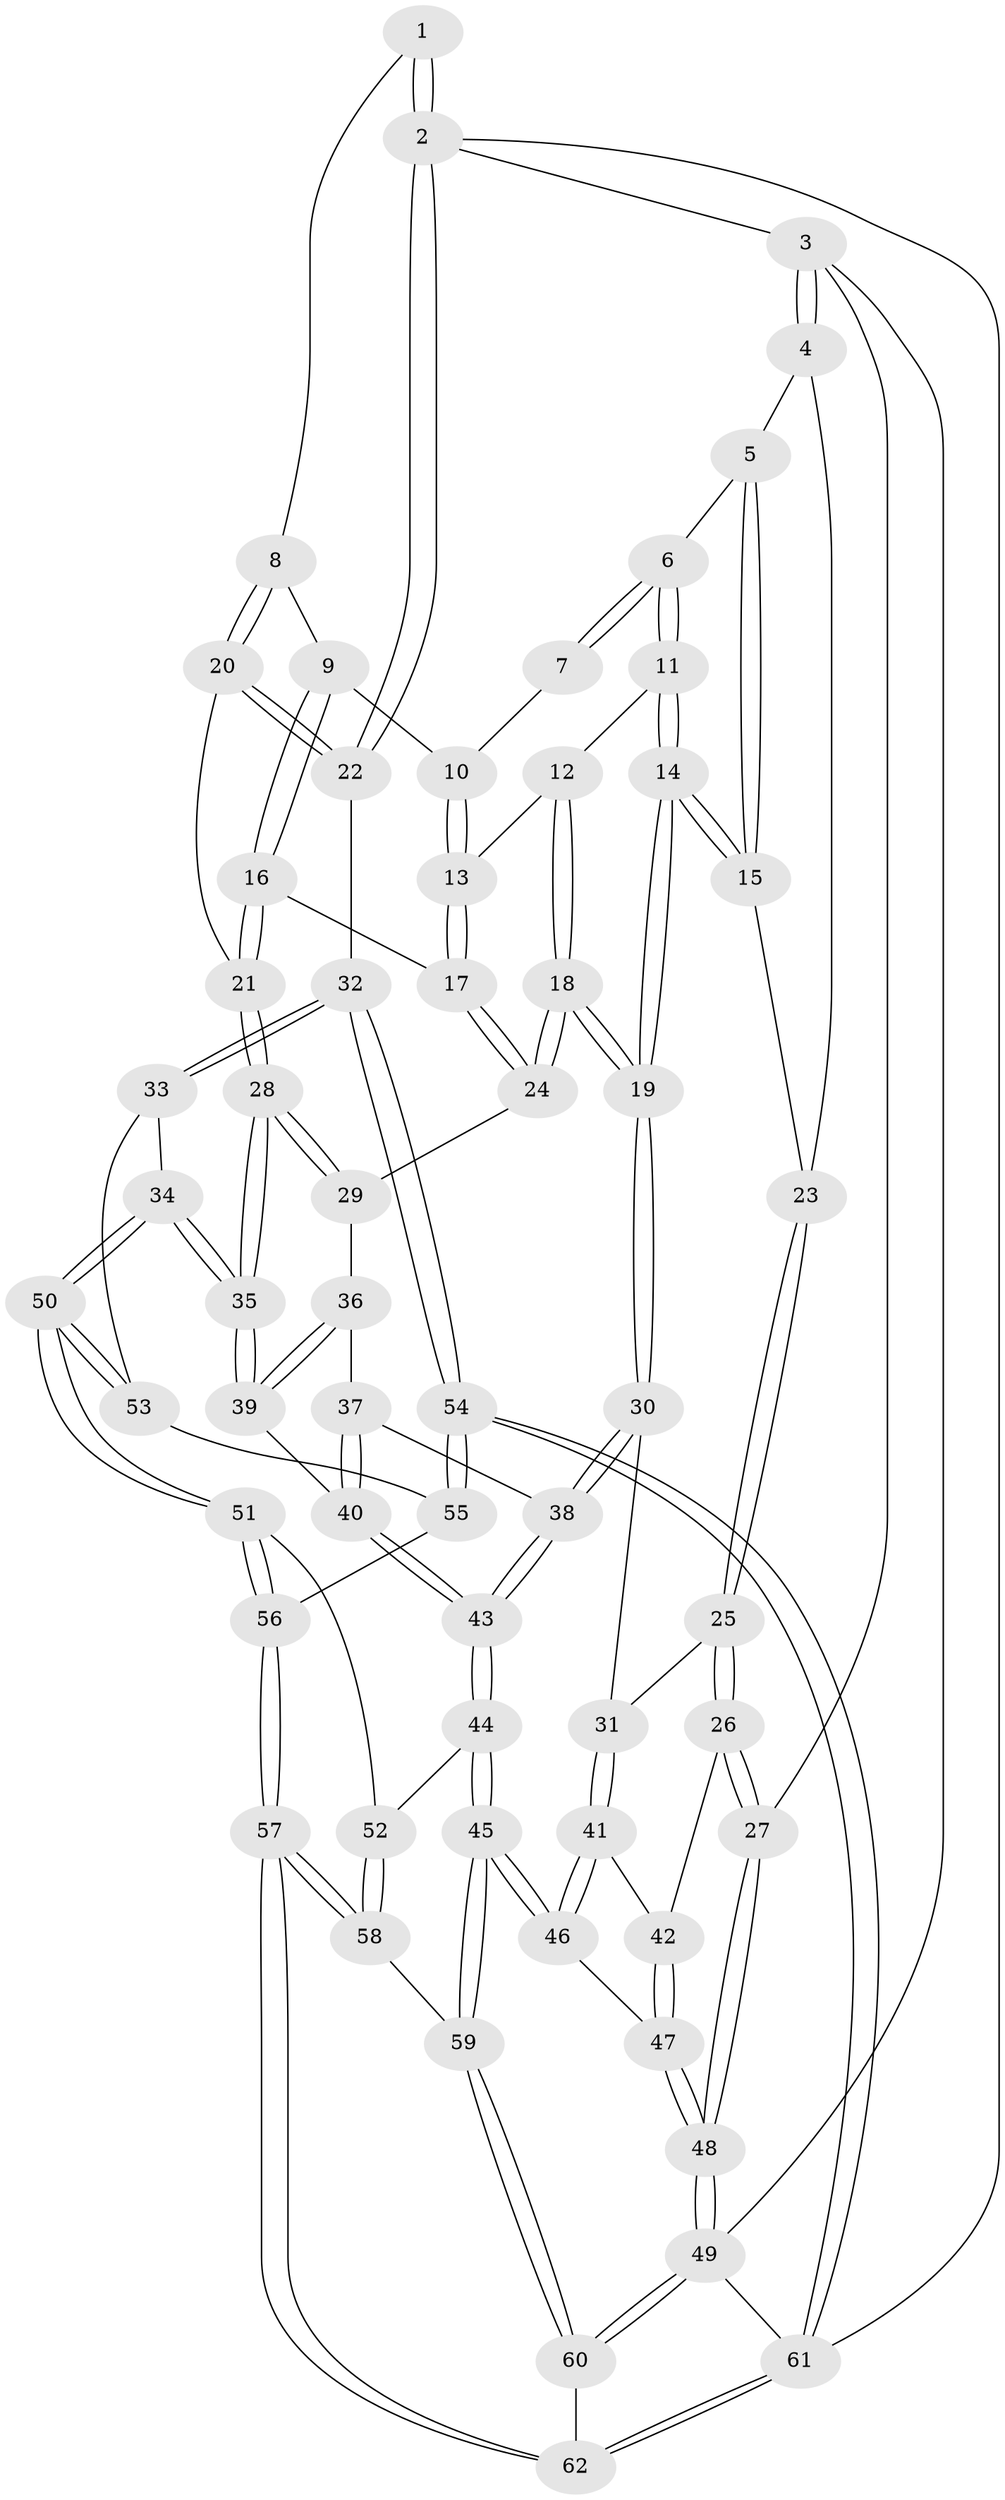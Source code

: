 // Generated by graph-tools (version 1.1) at 2025/11/02/27/25 16:11:54]
// undirected, 62 vertices, 152 edges
graph export_dot {
graph [start="1"]
  node [color=gray90,style=filled];
  1 [pos="+0.8255270334109176+0"];
  2 [pos="+1+0"];
  3 [pos="+0+0"];
  4 [pos="+0+0"];
  5 [pos="+0.04507637172728814+0"];
  6 [pos="+0.5042084086710971+0"];
  7 [pos="+0.7154851712612502+0"];
  8 [pos="+0.8625890303029035+0.04398831201302217"];
  9 [pos="+0.7247845839064119+0.09190449216466483"];
  10 [pos="+0.7041777192641824+0.02968855359459129"];
  11 [pos="+0.5026928104192668+0"];
  12 [pos="+0.5636905291025349+0.041419794537083006"];
  13 [pos="+0.6235426262438459+0.14475271413984797"];
  14 [pos="+0.342906313524752+0.17890802284905016"];
  15 [pos="+0.32698715794881494+0.17177624107877723"];
  16 [pos="+0.6602683686346282+0.1779832832511259"];
  17 [pos="+0.6399825517141127+0.18491007884535404"];
  18 [pos="+0.3916496523078324+0.26935814542673364"];
  19 [pos="+0.3903672116823086+0.269727759099891"];
  20 [pos="+0.9049399201253303+0.15493950068768703"];
  21 [pos="+0.8799261820066623+0.18075225045405033"];
  22 [pos="+1+0.20782513448492068"];
  23 [pos="+0.1453051719395766+0.1565298480287668"];
  24 [pos="+0.617484779380674+0.23575375295433887"];
  25 [pos="+0.0671439166284034+0.3507095977189409"];
  26 [pos="+0+0.39103244484763633"];
  27 [pos="+0+0.38884825393216127"];
  28 [pos="+0.8238024652504102+0.36762801803612444"];
  29 [pos="+0.6279708450466023+0.2547122801170011"];
  30 [pos="+0.35009774501875224+0.4047386287800411"];
  31 [pos="+0.26132206954356474+0.43094389509207437"];
  32 [pos="+1+0.6295345471447283"];
  33 [pos="+0.9915270944501922+0.60381903550965"];
  34 [pos="+0.9237420098153678+0.5800258908961373"];
  35 [pos="+0.8670401588817546+0.5411645332478748"];
  36 [pos="+0.6170485060684433+0.3597152971477619"];
  37 [pos="+0.555538750865527+0.4465867988918676"];
  38 [pos="+0.4286589308612002+0.47884670636243315"];
  39 [pos="+0.8495034198830462+0.540781887697571"];
  40 [pos="+0.7881649133281453+0.5477180174300814"];
  41 [pos="+0.19421387194703327+0.5916759204353359"];
  42 [pos="+0.04938830487207595+0.5705958562602779"];
  43 [pos="+0.48691901920086345+0.682712401631204"];
  44 [pos="+0.4726663428549699+0.7364589591376364"];
  45 [pos="+0.38361157325792183+0.8111980655668878"];
  46 [pos="+0.19971760713354877+0.6424140160886901"];
  47 [pos="+0.0192985433793786+0.7789875047533538"];
  48 [pos="+0+1"];
  49 [pos="+0+1"];
  50 [pos="+0.6616129109347696+0.8131424970152547"];
  51 [pos="+0.6605006725034032+0.8137240141706618"];
  52 [pos="+0.5523448800203807+0.775633584564331"];
  53 [pos="+0.8166800336026292+0.8517061332086967"];
  54 [pos="+1+1"];
  55 [pos="+0.8147504417786048+0.8639639936795915"];
  56 [pos="+0.717422688875599+1"];
  57 [pos="+0.7154024275760739+1"];
  58 [pos="+0.5907810484750672+0.9269391205900434"];
  59 [pos="+0.34483651984740704+0.9084083492933591"];
  60 [pos="+0.24864360452246032+1"];
  61 [pos="+1+1"];
  62 [pos="+0.721123929397122+1"];
  1 -- 2;
  1 -- 2;
  1 -- 8;
  2 -- 3;
  2 -- 22;
  2 -- 22;
  2 -- 61;
  3 -- 4;
  3 -- 4;
  3 -- 27;
  3 -- 49;
  4 -- 5;
  4 -- 23;
  5 -- 6;
  5 -- 15;
  5 -- 15;
  6 -- 7;
  6 -- 7;
  6 -- 11;
  6 -- 11;
  7 -- 10;
  8 -- 9;
  8 -- 20;
  8 -- 20;
  9 -- 10;
  9 -- 16;
  9 -- 16;
  10 -- 13;
  10 -- 13;
  11 -- 12;
  11 -- 14;
  11 -- 14;
  12 -- 13;
  12 -- 18;
  12 -- 18;
  13 -- 17;
  13 -- 17;
  14 -- 15;
  14 -- 15;
  14 -- 19;
  14 -- 19;
  15 -- 23;
  16 -- 17;
  16 -- 21;
  16 -- 21;
  17 -- 24;
  17 -- 24;
  18 -- 19;
  18 -- 19;
  18 -- 24;
  18 -- 24;
  19 -- 30;
  19 -- 30;
  20 -- 21;
  20 -- 22;
  20 -- 22;
  21 -- 28;
  21 -- 28;
  22 -- 32;
  23 -- 25;
  23 -- 25;
  24 -- 29;
  25 -- 26;
  25 -- 26;
  25 -- 31;
  26 -- 27;
  26 -- 27;
  26 -- 42;
  27 -- 48;
  27 -- 48;
  28 -- 29;
  28 -- 29;
  28 -- 35;
  28 -- 35;
  29 -- 36;
  30 -- 31;
  30 -- 38;
  30 -- 38;
  31 -- 41;
  31 -- 41;
  32 -- 33;
  32 -- 33;
  32 -- 54;
  32 -- 54;
  33 -- 34;
  33 -- 53;
  34 -- 35;
  34 -- 35;
  34 -- 50;
  34 -- 50;
  35 -- 39;
  35 -- 39;
  36 -- 37;
  36 -- 39;
  36 -- 39;
  37 -- 38;
  37 -- 40;
  37 -- 40;
  38 -- 43;
  38 -- 43;
  39 -- 40;
  40 -- 43;
  40 -- 43;
  41 -- 42;
  41 -- 46;
  41 -- 46;
  42 -- 47;
  42 -- 47;
  43 -- 44;
  43 -- 44;
  44 -- 45;
  44 -- 45;
  44 -- 52;
  45 -- 46;
  45 -- 46;
  45 -- 59;
  45 -- 59;
  46 -- 47;
  47 -- 48;
  47 -- 48;
  48 -- 49;
  48 -- 49;
  49 -- 60;
  49 -- 60;
  49 -- 61;
  50 -- 51;
  50 -- 51;
  50 -- 53;
  50 -- 53;
  51 -- 52;
  51 -- 56;
  51 -- 56;
  52 -- 58;
  52 -- 58;
  53 -- 55;
  54 -- 55;
  54 -- 55;
  54 -- 61;
  54 -- 61;
  55 -- 56;
  56 -- 57;
  56 -- 57;
  57 -- 58;
  57 -- 58;
  57 -- 62;
  57 -- 62;
  58 -- 59;
  59 -- 60;
  59 -- 60;
  60 -- 62;
  61 -- 62;
  61 -- 62;
}
